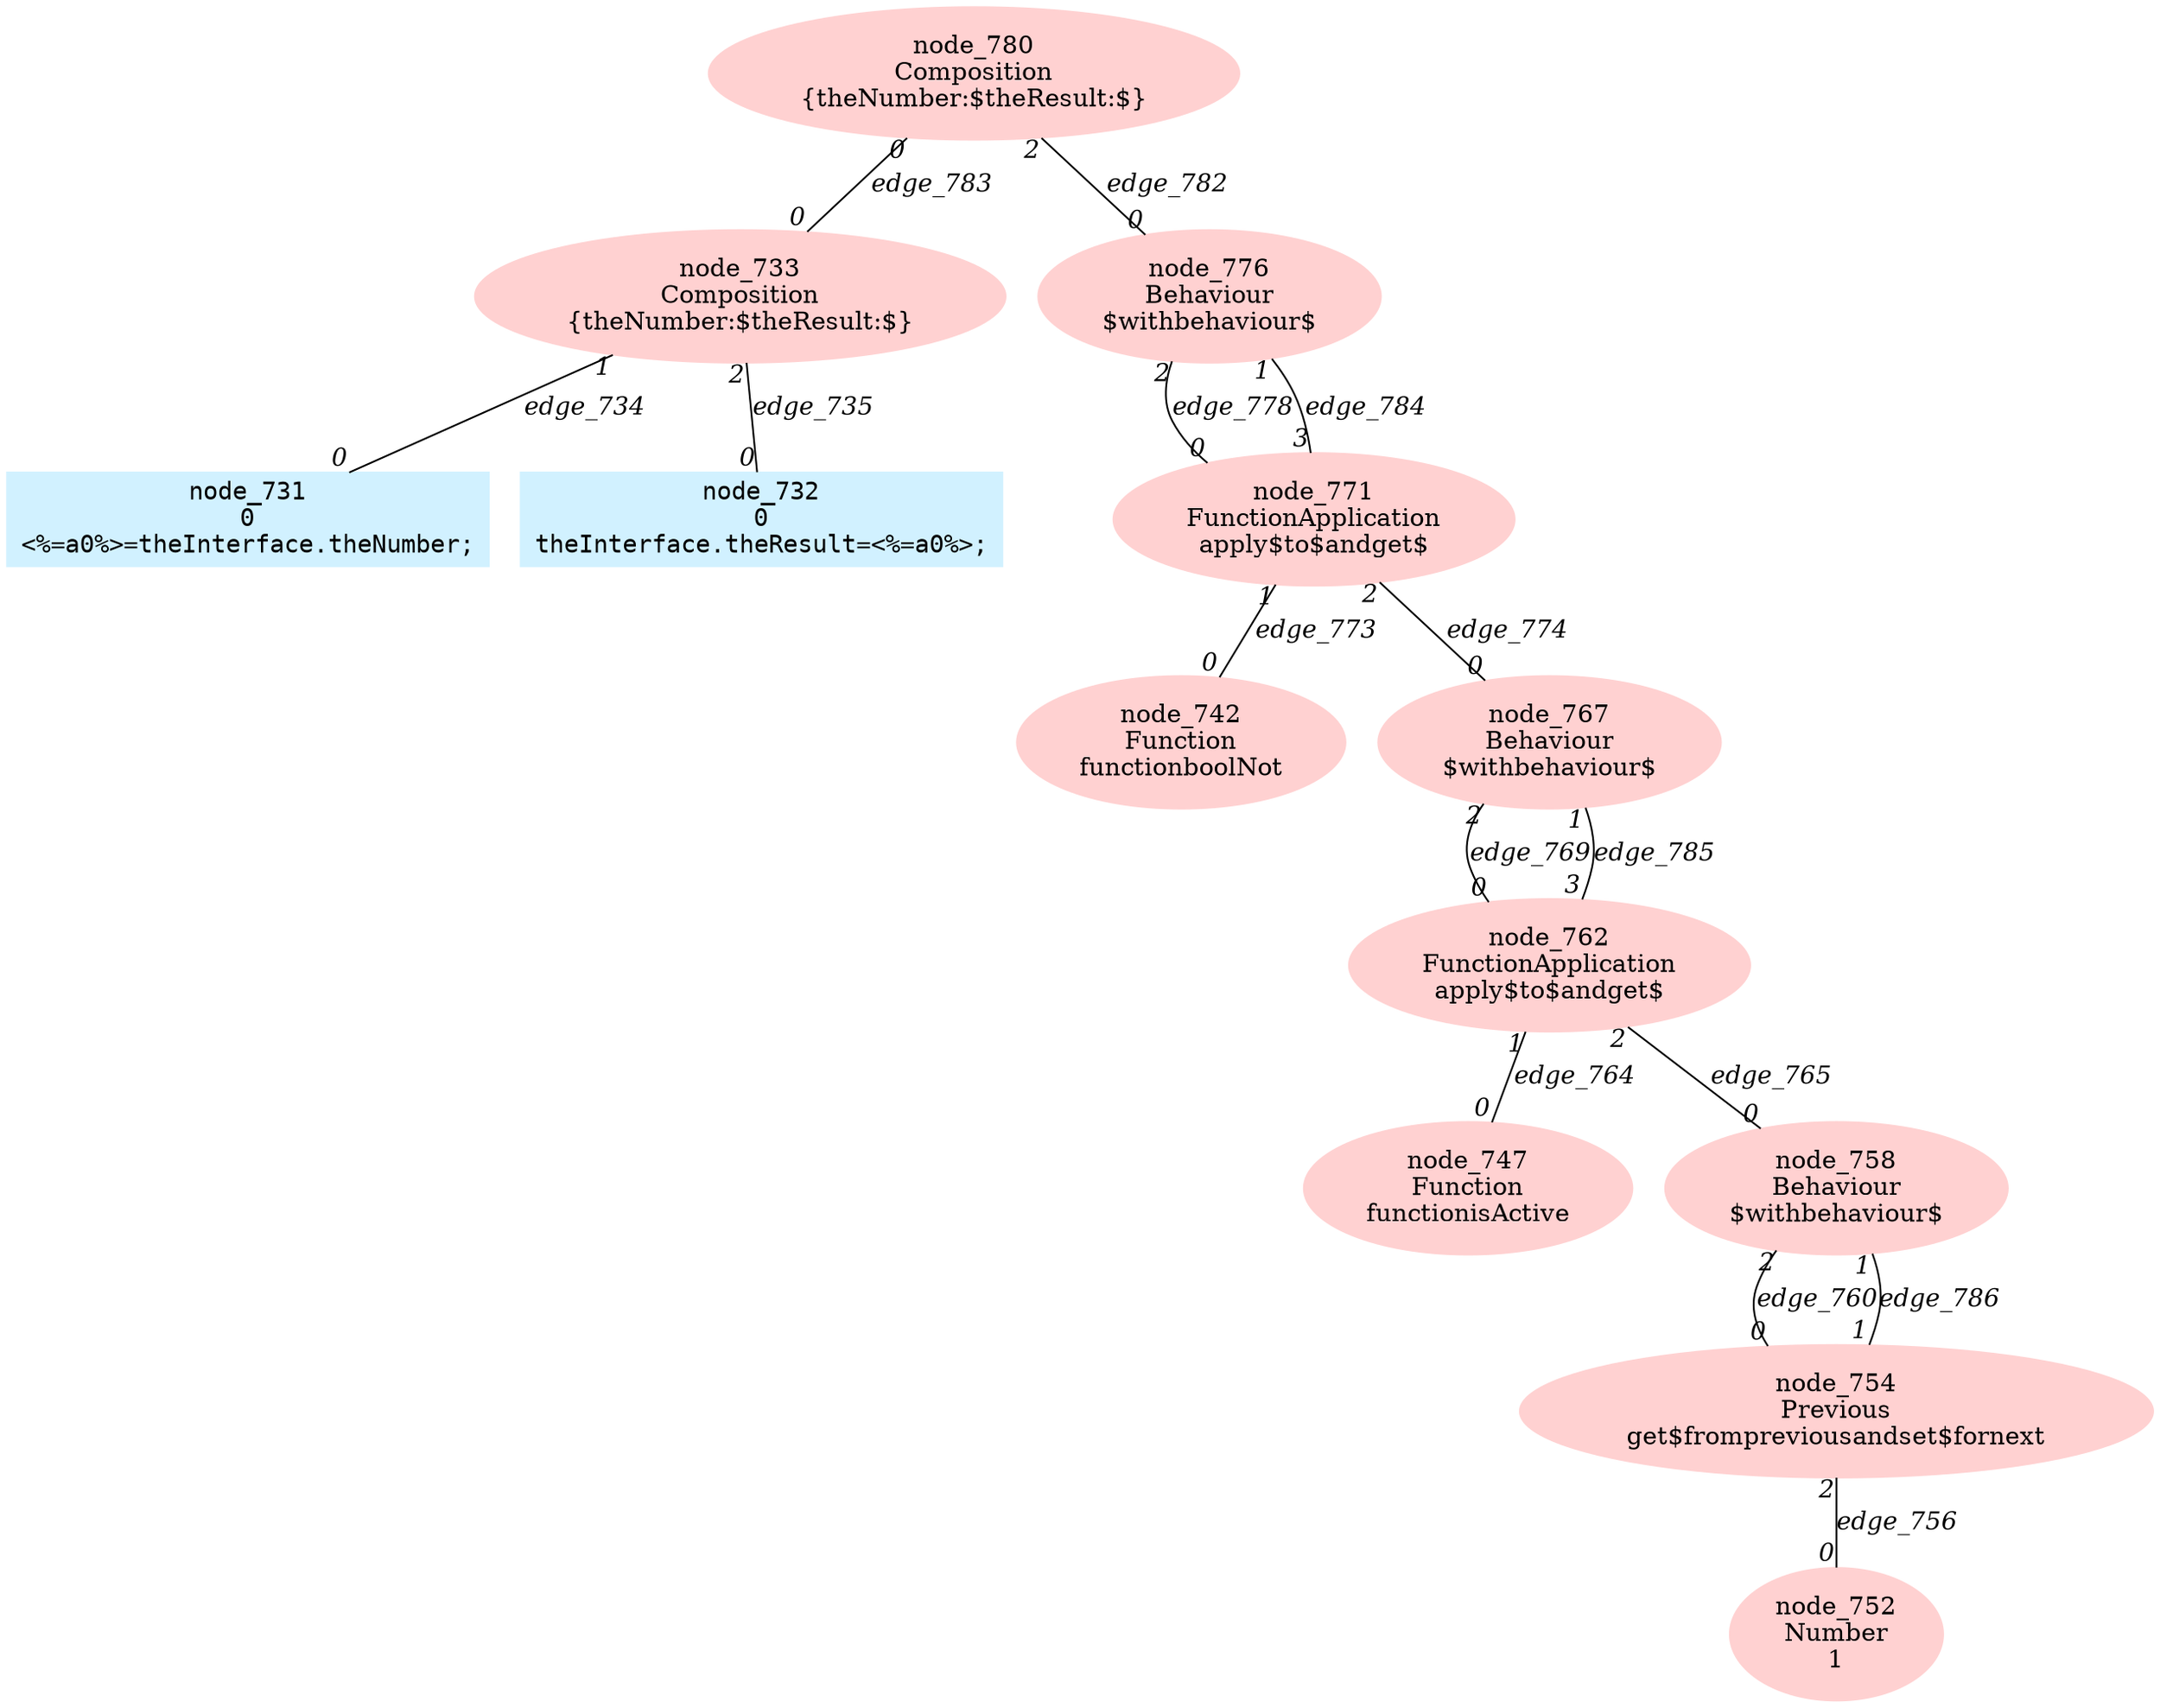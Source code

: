 digraph g{node_733 [shape=ellipse, style=filled, color="#ffd1d1", label="node_733
Composition
{theNumber:$theResult:$}" ]
node_742 [shape=ellipse, style=filled, color="#ffd1d1", label="node_742
Function
functionboolNot" ]
node_747 [shape=ellipse, style=filled, color="#ffd1d1", label="node_747
Function
functionisActive" ]
node_752 [shape=ellipse, style=filled, color="#ffd1d1", label="node_752
Number
1" ]
node_754 [shape=ellipse, style=filled, color="#ffd1d1", label="node_754
Previous
get$frompreviousandset$fornext" ]
node_758 [shape=ellipse, style=filled, color="#ffd1d1", label="node_758
Behaviour
$withbehaviour$" ]
node_762 [shape=ellipse, style=filled, color="#ffd1d1", label="node_762
FunctionApplication
apply$to$andget$" ]
node_767 [shape=ellipse, style=filled, color="#ffd1d1", label="node_767
Behaviour
$withbehaviour$" ]
node_771 [shape=ellipse, style=filled, color="#ffd1d1", label="node_771
FunctionApplication
apply$to$andget$" ]
node_776 [shape=ellipse, style=filled, color="#ffd1d1", label="node_776
Behaviour
$withbehaviour$" ]
node_780 [shape=ellipse, style=filled, color="#ffd1d1", label="node_780
Composition
{theNumber:$theResult:$}" ]
node_731 [shape=box, style=filled, color="#d1f1ff", fontname="Courier", label="node_731
0
<%=a0%>=theInterface.theNumber;
" ]
node_732 [shape=box, style=filled, color="#d1f1ff", fontname="Courier", label="node_732
0
theInterface.theResult=<%=a0%>;
" ]
node_733 -> node_731 [dir=none, arrowHead=none, fontname="Times-Italic", label="edge_734",  headlabel="0", taillabel="1" ]
node_733 -> node_732 [dir=none, arrowHead=none, fontname="Times-Italic", label="edge_735",  headlabel="0", taillabel="2" ]
node_754 -> node_752 [dir=none, arrowHead=none, fontname="Times-Italic", label="edge_756",  headlabel="0", taillabel="2" ]
node_758 -> node_754 [dir=none, arrowHead=none, fontname="Times-Italic", label="edge_760",  headlabel="0", taillabel="2" ]
node_762 -> node_747 [dir=none, arrowHead=none, fontname="Times-Italic", label="edge_764",  headlabel="0", taillabel="1" ]
node_762 -> node_758 [dir=none, arrowHead=none, fontname="Times-Italic", label="edge_765",  headlabel="0", taillabel="2" ]
node_767 -> node_762 [dir=none, arrowHead=none, fontname="Times-Italic", label="edge_769",  headlabel="0", taillabel="2" ]
node_771 -> node_742 [dir=none, arrowHead=none, fontname="Times-Italic", label="edge_773",  headlabel="0", taillabel="1" ]
node_771 -> node_767 [dir=none, arrowHead=none, fontname="Times-Italic", label="edge_774",  headlabel="0", taillabel="2" ]
node_776 -> node_771 [dir=none, arrowHead=none, fontname="Times-Italic", label="edge_778",  headlabel="0", taillabel="2" ]
node_780 -> node_776 [dir=none, arrowHead=none, fontname="Times-Italic", label="edge_782",  headlabel="0", taillabel="2" ]
node_780 -> node_733 [dir=none, arrowHead=none, fontname="Times-Italic", label="edge_783",  headlabel="0", taillabel="0" ]
node_771 -> node_776 [dir=none, arrowHead=none, fontname="Times-Italic", label="edge_784",  headlabel="1", taillabel="3" ]
node_762 -> node_767 [dir=none, arrowHead=none, fontname="Times-Italic", label="edge_785",  headlabel="1", taillabel="3" ]
node_754 -> node_758 [dir=none, arrowHead=none, fontname="Times-Italic", label="edge_786",  headlabel="1", taillabel="1" ]
}
